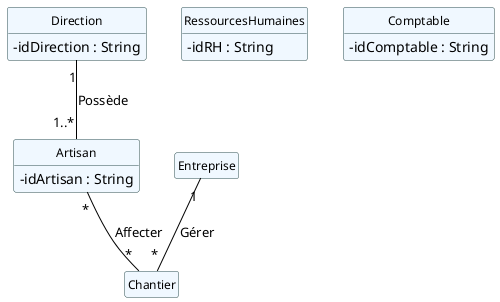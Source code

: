 ```plantuml

@startuml

hide circle
hide empty members
hide empty methods

skinparam classAttributeIconSize 0

skinparam roundcorner 5

skinparam class {
    BackgroundColor AliceBlue
    BorderColor DarkSlateGray
    ArrowColor Black
    FontColor Black
    FontSize 12
    FontName Helvetica
}

skinparam arrow {
    MessageAlign center
}


class Direction{
    - idDirection : String 
}

class RessourcesHumaines{
    - idRH : String 
}

class Comptable {
    - idComptable : String
}

class Artisan{
    - idArtisan : String
}

class Chantier{

}

Direction "1" -- "1..*" Artisan : Possède
Entreprise "1" -- "*" Chantier : Gérer
Artisan "*" -- "*" Chantier : Affecter



@enduml

```